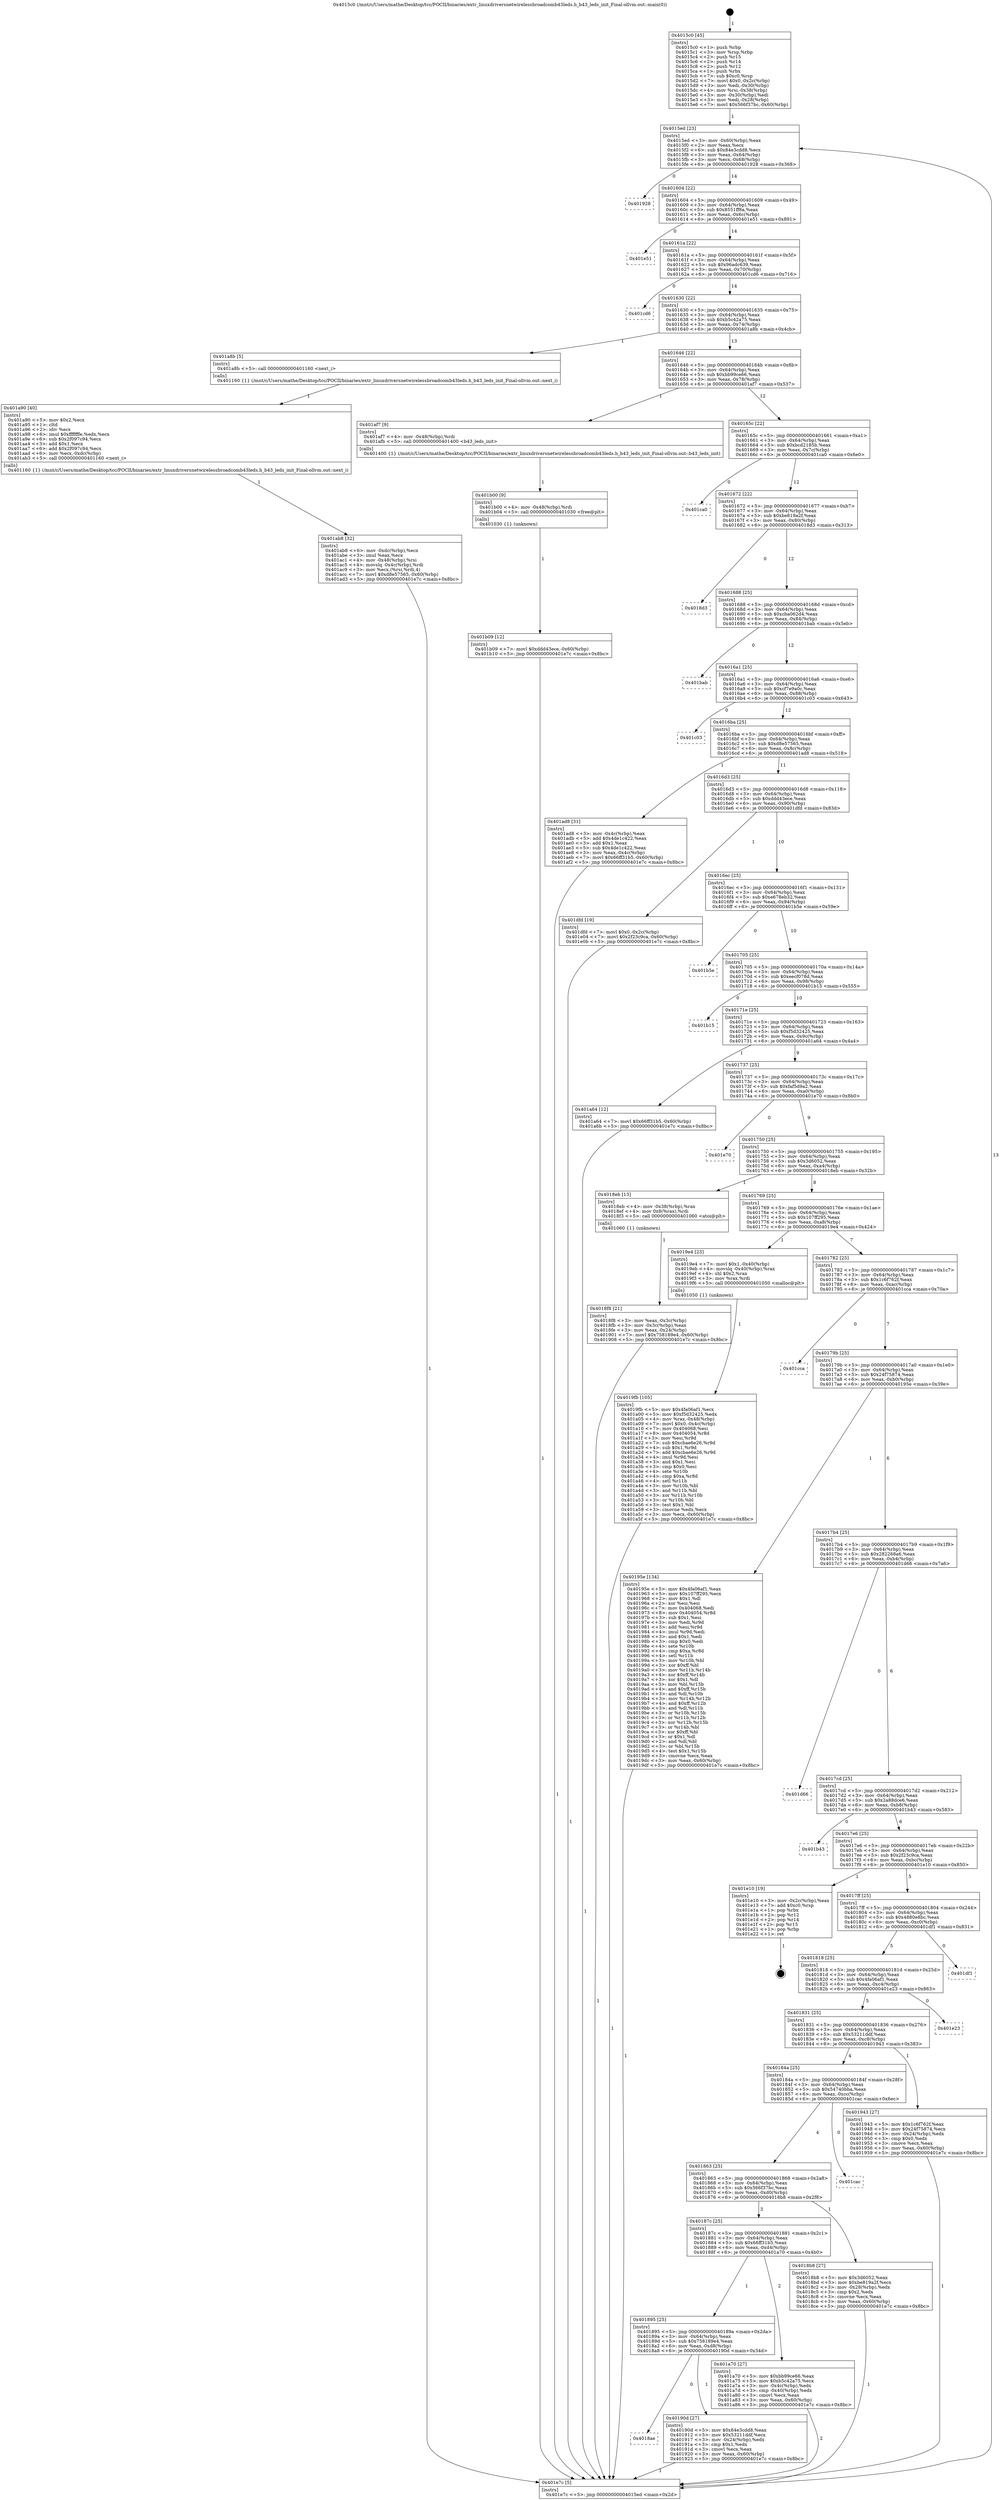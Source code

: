 digraph "0x4015c0" {
  label = "0x4015c0 (/mnt/c/Users/mathe/Desktop/tcc/POCII/binaries/extr_linuxdriversnetwirelessbroadcomb43leds.h_b43_leds_init_Final-ollvm.out::main(0))"
  labelloc = "t"
  node[shape=record]

  Entry [label="",width=0.3,height=0.3,shape=circle,fillcolor=black,style=filled]
  "0x4015ed" [label="{
     0x4015ed [23]\l
     | [instrs]\l
     &nbsp;&nbsp;0x4015ed \<+3\>: mov -0x60(%rbp),%eax\l
     &nbsp;&nbsp;0x4015f0 \<+2\>: mov %eax,%ecx\l
     &nbsp;&nbsp;0x4015f2 \<+6\>: sub $0x84e3cdd8,%ecx\l
     &nbsp;&nbsp;0x4015f8 \<+3\>: mov %eax,-0x64(%rbp)\l
     &nbsp;&nbsp;0x4015fb \<+3\>: mov %ecx,-0x68(%rbp)\l
     &nbsp;&nbsp;0x4015fe \<+6\>: je 0000000000401928 \<main+0x368\>\l
  }"]
  "0x401928" [label="{
     0x401928\l
  }", style=dashed]
  "0x401604" [label="{
     0x401604 [22]\l
     | [instrs]\l
     &nbsp;&nbsp;0x401604 \<+5\>: jmp 0000000000401609 \<main+0x49\>\l
     &nbsp;&nbsp;0x401609 \<+3\>: mov -0x64(%rbp),%eax\l
     &nbsp;&nbsp;0x40160c \<+5\>: sub $0x8551ff8a,%eax\l
     &nbsp;&nbsp;0x401611 \<+3\>: mov %eax,-0x6c(%rbp)\l
     &nbsp;&nbsp;0x401614 \<+6\>: je 0000000000401e51 \<main+0x891\>\l
  }"]
  Exit [label="",width=0.3,height=0.3,shape=circle,fillcolor=black,style=filled,peripheries=2]
  "0x401e51" [label="{
     0x401e51\l
  }", style=dashed]
  "0x40161a" [label="{
     0x40161a [22]\l
     | [instrs]\l
     &nbsp;&nbsp;0x40161a \<+5\>: jmp 000000000040161f \<main+0x5f\>\l
     &nbsp;&nbsp;0x40161f \<+3\>: mov -0x64(%rbp),%eax\l
     &nbsp;&nbsp;0x401622 \<+5\>: sub $0x96adc639,%eax\l
     &nbsp;&nbsp;0x401627 \<+3\>: mov %eax,-0x70(%rbp)\l
     &nbsp;&nbsp;0x40162a \<+6\>: je 0000000000401cd6 \<main+0x716\>\l
  }"]
  "0x401b09" [label="{
     0x401b09 [12]\l
     | [instrs]\l
     &nbsp;&nbsp;0x401b09 \<+7\>: movl $0xddd43ece,-0x60(%rbp)\l
     &nbsp;&nbsp;0x401b10 \<+5\>: jmp 0000000000401e7c \<main+0x8bc\>\l
  }"]
  "0x401cd6" [label="{
     0x401cd6\l
  }", style=dashed]
  "0x401630" [label="{
     0x401630 [22]\l
     | [instrs]\l
     &nbsp;&nbsp;0x401630 \<+5\>: jmp 0000000000401635 \<main+0x75\>\l
     &nbsp;&nbsp;0x401635 \<+3\>: mov -0x64(%rbp),%eax\l
     &nbsp;&nbsp;0x401638 \<+5\>: sub $0xb5c42a75,%eax\l
     &nbsp;&nbsp;0x40163d \<+3\>: mov %eax,-0x74(%rbp)\l
     &nbsp;&nbsp;0x401640 \<+6\>: je 0000000000401a8b \<main+0x4cb\>\l
  }"]
  "0x401b00" [label="{
     0x401b00 [9]\l
     | [instrs]\l
     &nbsp;&nbsp;0x401b00 \<+4\>: mov -0x48(%rbp),%rdi\l
     &nbsp;&nbsp;0x401b04 \<+5\>: call 0000000000401030 \<free@plt\>\l
     | [calls]\l
     &nbsp;&nbsp;0x401030 \{1\} (unknown)\l
  }"]
  "0x401a8b" [label="{
     0x401a8b [5]\l
     | [instrs]\l
     &nbsp;&nbsp;0x401a8b \<+5\>: call 0000000000401160 \<next_i\>\l
     | [calls]\l
     &nbsp;&nbsp;0x401160 \{1\} (/mnt/c/Users/mathe/Desktop/tcc/POCII/binaries/extr_linuxdriversnetwirelessbroadcomb43leds.h_b43_leds_init_Final-ollvm.out::next_i)\l
  }"]
  "0x401646" [label="{
     0x401646 [22]\l
     | [instrs]\l
     &nbsp;&nbsp;0x401646 \<+5\>: jmp 000000000040164b \<main+0x8b\>\l
     &nbsp;&nbsp;0x40164b \<+3\>: mov -0x64(%rbp),%eax\l
     &nbsp;&nbsp;0x40164e \<+5\>: sub $0xbb99ce66,%eax\l
     &nbsp;&nbsp;0x401653 \<+3\>: mov %eax,-0x78(%rbp)\l
     &nbsp;&nbsp;0x401656 \<+6\>: je 0000000000401af7 \<main+0x537\>\l
  }"]
  "0x401ab8" [label="{
     0x401ab8 [32]\l
     | [instrs]\l
     &nbsp;&nbsp;0x401ab8 \<+6\>: mov -0xdc(%rbp),%ecx\l
     &nbsp;&nbsp;0x401abe \<+3\>: imul %eax,%ecx\l
     &nbsp;&nbsp;0x401ac1 \<+4\>: mov -0x48(%rbp),%rsi\l
     &nbsp;&nbsp;0x401ac5 \<+4\>: movslq -0x4c(%rbp),%rdi\l
     &nbsp;&nbsp;0x401ac9 \<+3\>: mov %ecx,(%rsi,%rdi,4)\l
     &nbsp;&nbsp;0x401acc \<+7\>: movl $0xd8e57565,-0x60(%rbp)\l
     &nbsp;&nbsp;0x401ad3 \<+5\>: jmp 0000000000401e7c \<main+0x8bc\>\l
  }"]
  "0x401af7" [label="{
     0x401af7 [9]\l
     | [instrs]\l
     &nbsp;&nbsp;0x401af7 \<+4\>: mov -0x48(%rbp),%rdi\l
     &nbsp;&nbsp;0x401afb \<+5\>: call 0000000000401400 \<b43_leds_init\>\l
     | [calls]\l
     &nbsp;&nbsp;0x401400 \{1\} (/mnt/c/Users/mathe/Desktop/tcc/POCII/binaries/extr_linuxdriversnetwirelessbroadcomb43leds.h_b43_leds_init_Final-ollvm.out::b43_leds_init)\l
  }"]
  "0x40165c" [label="{
     0x40165c [22]\l
     | [instrs]\l
     &nbsp;&nbsp;0x40165c \<+5\>: jmp 0000000000401661 \<main+0xa1\>\l
     &nbsp;&nbsp;0x401661 \<+3\>: mov -0x64(%rbp),%eax\l
     &nbsp;&nbsp;0x401664 \<+5\>: sub $0xbcd2185b,%eax\l
     &nbsp;&nbsp;0x401669 \<+3\>: mov %eax,-0x7c(%rbp)\l
     &nbsp;&nbsp;0x40166c \<+6\>: je 0000000000401ca0 \<main+0x6e0\>\l
  }"]
  "0x401a90" [label="{
     0x401a90 [40]\l
     | [instrs]\l
     &nbsp;&nbsp;0x401a90 \<+5\>: mov $0x2,%ecx\l
     &nbsp;&nbsp;0x401a95 \<+1\>: cltd\l
     &nbsp;&nbsp;0x401a96 \<+2\>: idiv %ecx\l
     &nbsp;&nbsp;0x401a98 \<+6\>: imul $0xfffffffe,%edx,%ecx\l
     &nbsp;&nbsp;0x401a9e \<+6\>: sub $0x2f097c94,%ecx\l
     &nbsp;&nbsp;0x401aa4 \<+3\>: add $0x1,%ecx\l
     &nbsp;&nbsp;0x401aa7 \<+6\>: add $0x2f097c94,%ecx\l
     &nbsp;&nbsp;0x401aad \<+6\>: mov %ecx,-0xdc(%rbp)\l
     &nbsp;&nbsp;0x401ab3 \<+5\>: call 0000000000401160 \<next_i\>\l
     | [calls]\l
     &nbsp;&nbsp;0x401160 \{1\} (/mnt/c/Users/mathe/Desktop/tcc/POCII/binaries/extr_linuxdriversnetwirelessbroadcomb43leds.h_b43_leds_init_Final-ollvm.out::next_i)\l
  }"]
  "0x401ca0" [label="{
     0x401ca0\l
  }", style=dashed]
  "0x401672" [label="{
     0x401672 [22]\l
     | [instrs]\l
     &nbsp;&nbsp;0x401672 \<+5\>: jmp 0000000000401677 \<main+0xb7\>\l
     &nbsp;&nbsp;0x401677 \<+3\>: mov -0x64(%rbp),%eax\l
     &nbsp;&nbsp;0x40167a \<+5\>: sub $0xbe819a2f,%eax\l
     &nbsp;&nbsp;0x40167f \<+3\>: mov %eax,-0x80(%rbp)\l
     &nbsp;&nbsp;0x401682 \<+6\>: je 00000000004018d3 \<main+0x313\>\l
  }"]
  "0x4019fb" [label="{
     0x4019fb [105]\l
     | [instrs]\l
     &nbsp;&nbsp;0x4019fb \<+5\>: mov $0x4fa06af1,%ecx\l
     &nbsp;&nbsp;0x401a00 \<+5\>: mov $0xf5d32425,%edx\l
     &nbsp;&nbsp;0x401a05 \<+4\>: mov %rax,-0x48(%rbp)\l
     &nbsp;&nbsp;0x401a09 \<+7\>: movl $0x0,-0x4c(%rbp)\l
     &nbsp;&nbsp;0x401a10 \<+7\>: mov 0x404068,%esi\l
     &nbsp;&nbsp;0x401a17 \<+8\>: mov 0x404054,%r8d\l
     &nbsp;&nbsp;0x401a1f \<+3\>: mov %esi,%r9d\l
     &nbsp;&nbsp;0x401a22 \<+7\>: sub $0xcbae6e26,%r9d\l
     &nbsp;&nbsp;0x401a29 \<+4\>: sub $0x1,%r9d\l
     &nbsp;&nbsp;0x401a2d \<+7\>: add $0xcbae6e26,%r9d\l
     &nbsp;&nbsp;0x401a34 \<+4\>: imul %r9d,%esi\l
     &nbsp;&nbsp;0x401a38 \<+3\>: and $0x1,%esi\l
     &nbsp;&nbsp;0x401a3b \<+3\>: cmp $0x0,%esi\l
     &nbsp;&nbsp;0x401a3e \<+4\>: sete %r10b\l
     &nbsp;&nbsp;0x401a42 \<+4\>: cmp $0xa,%r8d\l
     &nbsp;&nbsp;0x401a46 \<+4\>: setl %r11b\l
     &nbsp;&nbsp;0x401a4a \<+3\>: mov %r10b,%bl\l
     &nbsp;&nbsp;0x401a4d \<+3\>: and %r11b,%bl\l
     &nbsp;&nbsp;0x401a50 \<+3\>: xor %r11b,%r10b\l
     &nbsp;&nbsp;0x401a53 \<+3\>: or %r10b,%bl\l
     &nbsp;&nbsp;0x401a56 \<+3\>: test $0x1,%bl\l
     &nbsp;&nbsp;0x401a59 \<+3\>: cmovne %edx,%ecx\l
     &nbsp;&nbsp;0x401a5c \<+3\>: mov %ecx,-0x60(%rbp)\l
     &nbsp;&nbsp;0x401a5f \<+5\>: jmp 0000000000401e7c \<main+0x8bc\>\l
  }"]
  "0x4018d3" [label="{
     0x4018d3\l
  }", style=dashed]
  "0x401688" [label="{
     0x401688 [25]\l
     | [instrs]\l
     &nbsp;&nbsp;0x401688 \<+5\>: jmp 000000000040168d \<main+0xcd\>\l
     &nbsp;&nbsp;0x40168d \<+3\>: mov -0x64(%rbp),%eax\l
     &nbsp;&nbsp;0x401690 \<+5\>: sub $0xcba062d4,%eax\l
     &nbsp;&nbsp;0x401695 \<+6\>: mov %eax,-0x84(%rbp)\l
     &nbsp;&nbsp;0x40169b \<+6\>: je 0000000000401bab \<main+0x5eb\>\l
  }"]
  "0x4018ae" [label="{
     0x4018ae\l
  }", style=dashed]
  "0x401bab" [label="{
     0x401bab\l
  }", style=dashed]
  "0x4016a1" [label="{
     0x4016a1 [25]\l
     | [instrs]\l
     &nbsp;&nbsp;0x4016a1 \<+5\>: jmp 00000000004016a6 \<main+0xe6\>\l
     &nbsp;&nbsp;0x4016a6 \<+3\>: mov -0x64(%rbp),%eax\l
     &nbsp;&nbsp;0x4016a9 \<+5\>: sub $0xcf7e9a0c,%eax\l
     &nbsp;&nbsp;0x4016ae \<+6\>: mov %eax,-0x88(%rbp)\l
     &nbsp;&nbsp;0x4016b4 \<+6\>: je 0000000000401c03 \<main+0x643\>\l
  }"]
  "0x40190d" [label="{
     0x40190d [27]\l
     | [instrs]\l
     &nbsp;&nbsp;0x40190d \<+5\>: mov $0x84e3cdd8,%eax\l
     &nbsp;&nbsp;0x401912 \<+5\>: mov $0x53211ddf,%ecx\l
     &nbsp;&nbsp;0x401917 \<+3\>: mov -0x24(%rbp),%edx\l
     &nbsp;&nbsp;0x40191a \<+3\>: cmp $0x1,%edx\l
     &nbsp;&nbsp;0x40191d \<+3\>: cmovl %ecx,%eax\l
     &nbsp;&nbsp;0x401920 \<+3\>: mov %eax,-0x60(%rbp)\l
     &nbsp;&nbsp;0x401923 \<+5\>: jmp 0000000000401e7c \<main+0x8bc\>\l
  }"]
  "0x401c03" [label="{
     0x401c03\l
  }", style=dashed]
  "0x4016ba" [label="{
     0x4016ba [25]\l
     | [instrs]\l
     &nbsp;&nbsp;0x4016ba \<+5\>: jmp 00000000004016bf \<main+0xff\>\l
     &nbsp;&nbsp;0x4016bf \<+3\>: mov -0x64(%rbp),%eax\l
     &nbsp;&nbsp;0x4016c2 \<+5\>: sub $0xd8e57565,%eax\l
     &nbsp;&nbsp;0x4016c7 \<+6\>: mov %eax,-0x8c(%rbp)\l
     &nbsp;&nbsp;0x4016cd \<+6\>: je 0000000000401ad8 \<main+0x518\>\l
  }"]
  "0x401895" [label="{
     0x401895 [25]\l
     | [instrs]\l
     &nbsp;&nbsp;0x401895 \<+5\>: jmp 000000000040189a \<main+0x2da\>\l
     &nbsp;&nbsp;0x40189a \<+3\>: mov -0x64(%rbp),%eax\l
     &nbsp;&nbsp;0x40189d \<+5\>: sub $0x758189e4,%eax\l
     &nbsp;&nbsp;0x4018a2 \<+6\>: mov %eax,-0xd8(%rbp)\l
     &nbsp;&nbsp;0x4018a8 \<+6\>: je 000000000040190d \<main+0x34d\>\l
  }"]
  "0x401ad8" [label="{
     0x401ad8 [31]\l
     | [instrs]\l
     &nbsp;&nbsp;0x401ad8 \<+3\>: mov -0x4c(%rbp),%eax\l
     &nbsp;&nbsp;0x401adb \<+5\>: add $0x4de1c422,%eax\l
     &nbsp;&nbsp;0x401ae0 \<+3\>: add $0x1,%eax\l
     &nbsp;&nbsp;0x401ae3 \<+5\>: sub $0x4de1c422,%eax\l
     &nbsp;&nbsp;0x401ae8 \<+3\>: mov %eax,-0x4c(%rbp)\l
     &nbsp;&nbsp;0x401aeb \<+7\>: movl $0x66ff31b5,-0x60(%rbp)\l
     &nbsp;&nbsp;0x401af2 \<+5\>: jmp 0000000000401e7c \<main+0x8bc\>\l
  }"]
  "0x4016d3" [label="{
     0x4016d3 [25]\l
     | [instrs]\l
     &nbsp;&nbsp;0x4016d3 \<+5\>: jmp 00000000004016d8 \<main+0x118\>\l
     &nbsp;&nbsp;0x4016d8 \<+3\>: mov -0x64(%rbp),%eax\l
     &nbsp;&nbsp;0x4016db \<+5\>: sub $0xddd43ece,%eax\l
     &nbsp;&nbsp;0x4016e0 \<+6\>: mov %eax,-0x90(%rbp)\l
     &nbsp;&nbsp;0x4016e6 \<+6\>: je 0000000000401dfd \<main+0x83d\>\l
  }"]
  "0x401a70" [label="{
     0x401a70 [27]\l
     | [instrs]\l
     &nbsp;&nbsp;0x401a70 \<+5\>: mov $0xbb99ce66,%eax\l
     &nbsp;&nbsp;0x401a75 \<+5\>: mov $0xb5c42a75,%ecx\l
     &nbsp;&nbsp;0x401a7a \<+3\>: mov -0x4c(%rbp),%edx\l
     &nbsp;&nbsp;0x401a7d \<+3\>: cmp -0x40(%rbp),%edx\l
     &nbsp;&nbsp;0x401a80 \<+3\>: cmovl %ecx,%eax\l
     &nbsp;&nbsp;0x401a83 \<+3\>: mov %eax,-0x60(%rbp)\l
     &nbsp;&nbsp;0x401a86 \<+5\>: jmp 0000000000401e7c \<main+0x8bc\>\l
  }"]
  "0x401dfd" [label="{
     0x401dfd [19]\l
     | [instrs]\l
     &nbsp;&nbsp;0x401dfd \<+7\>: movl $0x0,-0x2c(%rbp)\l
     &nbsp;&nbsp;0x401e04 \<+7\>: movl $0x2f23c9ca,-0x60(%rbp)\l
     &nbsp;&nbsp;0x401e0b \<+5\>: jmp 0000000000401e7c \<main+0x8bc\>\l
  }"]
  "0x4016ec" [label="{
     0x4016ec [25]\l
     | [instrs]\l
     &nbsp;&nbsp;0x4016ec \<+5\>: jmp 00000000004016f1 \<main+0x131\>\l
     &nbsp;&nbsp;0x4016f1 \<+3\>: mov -0x64(%rbp),%eax\l
     &nbsp;&nbsp;0x4016f4 \<+5\>: sub $0xe678eb32,%eax\l
     &nbsp;&nbsp;0x4016f9 \<+6\>: mov %eax,-0x94(%rbp)\l
     &nbsp;&nbsp;0x4016ff \<+6\>: je 0000000000401b5e \<main+0x59e\>\l
  }"]
  "0x4018f8" [label="{
     0x4018f8 [21]\l
     | [instrs]\l
     &nbsp;&nbsp;0x4018f8 \<+3\>: mov %eax,-0x3c(%rbp)\l
     &nbsp;&nbsp;0x4018fb \<+3\>: mov -0x3c(%rbp),%eax\l
     &nbsp;&nbsp;0x4018fe \<+3\>: mov %eax,-0x24(%rbp)\l
     &nbsp;&nbsp;0x401901 \<+7\>: movl $0x758189e4,-0x60(%rbp)\l
     &nbsp;&nbsp;0x401908 \<+5\>: jmp 0000000000401e7c \<main+0x8bc\>\l
  }"]
  "0x401b5e" [label="{
     0x401b5e\l
  }", style=dashed]
  "0x401705" [label="{
     0x401705 [25]\l
     | [instrs]\l
     &nbsp;&nbsp;0x401705 \<+5\>: jmp 000000000040170a \<main+0x14a\>\l
     &nbsp;&nbsp;0x40170a \<+3\>: mov -0x64(%rbp),%eax\l
     &nbsp;&nbsp;0x40170d \<+5\>: sub $0xeecf078d,%eax\l
     &nbsp;&nbsp;0x401712 \<+6\>: mov %eax,-0x98(%rbp)\l
     &nbsp;&nbsp;0x401718 \<+6\>: je 0000000000401b15 \<main+0x555\>\l
  }"]
  "0x4015c0" [label="{
     0x4015c0 [45]\l
     | [instrs]\l
     &nbsp;&nbsp;0x4015c0 \<+1\>: push %rbp\l
     &nbsp;&nbsp;0x4015c1 \<+3\>: mov %rsp,%rbp\l
     &nbsp;&nbsp;0x4015c4 \<+2\>: push %r15\l
     &nbsp;&nbsp;0x4015c6 \<+2\>: push %r14\l
     &nbsp;&nbsp;0x4015c8 \<+2\>: push %r12\l
     &nbsp;&nbsp;0x4015ca \<+1\>: push %rbx\l
     &nbsp;&nbsp;0x4015cb \<+7\>: sub $0xc0,%rsp\l
     &nbsp;&nbsp;0x4015d2 \<+7\>: movl $0x0,-0x2c(%rbp)\l
     &nbsp;&nbsp;0x4015d9 \<+3\>: mov %edi,-0x30(%rbp)\l
     &nbsp;&nbsp;0x4015dc \<+4\>: mov %rsi,-0x38(%rbp)\l
     &nbsp;&nbsp;0x4015e0 \<+3\>: mov -0x30(%rbp),%edi\l
     &nbsp;&nbsp;0x4015e3 \<+3\>: mov %edi,-0x28(%rbp)\l
     &nbsp;&nbsp;0x4015e6 \<+7\>: movl $0x566f37bc,-0x60(%rbp)\l
  }"]
  "0x401b15" [label="{
     0x401b15\l
  }", style=dashed]
  "0x40171e" [label="{
     0x40171e [25]\l
     | [instrs]\l
     &nbsp;&nbsp;0x40171e \<+5\>: jmp 0000000000401723 \<main+0x163\>\l
     &nbsp;&nbsp;0x401723 \<+3\>: mov -0x64(%rbp),%eax\l
     &nbsp;&nbsp;0x401726 \<+5\>: sub $0xf5d32425,%eax\l
     &nbsp;&nbsp;0x40172b \<+6\>: mov %eax,-0x9c(%rbp)\l
     &nbsp;&nbsp;0x401731 \<+6\>: je 0000000000401a64 \<main+0x4a4\>\l
  }"]
  "0x401e7c" [label="{
     0x401e7c [5]\l
     | [instrs]\l
     &nbsp;&nbsp;0x401e7c \<+5\>: jmp 00000000004015ed \<main+0x2d\>\l
  }"]
  "0x401a64" [label="{
     0x401a64 [12]\l
     | [instrs]\l
     &nbsp;&nbsp;0x401a64 \<+7\>: movl $0x66ff31b5,-0x60(%rbp)\l
     &nbsp;&nbsp;0x401a6b \<+5\>: jmp 0000000000401e7c \<main+0x8bc\>\l
  }"]
  "0x401737" [label="{
     0x401737 [25]\l
     | [instrs]\l
     &nbsp;&nbsp;0x401737 \<+5\>: jmp 000000000040173c \<main+0x17c\>\l
     &nbsp;&nbsp;0x40173c \<+3\>: mov -0x64(%rbp),%eax\l
     &nbsp;&nbsp;0x40173f \<+5\>: sub $0xfaf5d9a2,%eax\l
     &nbsp;&nbsp;0x401744 \<+6\>: mov %eax,-0xa0(%rbp)\l
     &nbsp;&nbsp;0x40174a \<+6\>: je 0000000000401e70 \<main+0x8b0\>\l
  }"]
  "0x40187c" [label="{
     0x40187c [25]\l
     | [instrs]\l
     &nbsp;&nbsp;0x40187c \<+5\>: jmp 0000000000401881 \<main+0x2c1\>\l
     &nbsp;&nbsp;0x401881 \<+3\>: mov -0x64(%rbp),%eax\l
     &nbsp;&nbsp;0x401884 \<+5\>: sub $0x66ff31b5,%eax\l
     &nbsp;&nbsp;0x401889 \<+6\>: mov %eax,-0xd4(%rbp)\l
     &nbsp;&nbsp;0x40188f \<+6\>: je 0000000000401a70 \<main+0x4b0\>\l
  }"]
  "0x401e70" [label="{
     0x401e70\l
  }", style=dashed]
  "0x401750" [label="{
     0x401750 [25]\l
     | [instrs]\l
     &nbsp;&nbsp;0x401750 \<+5\>: jmp 0000000000401755 \<main+0x195\>\l
     &nbsp;&nbsp;0x401755 \<+3\>: mov -0x64(%rbp),%eax\l
     &nbsp;&nbsp;0x401758 \<+5\>: sub $0x3d6052,%eax\l
     &nbsp;&nbsp;0x40175d \<+6\>: mov %eax,-0xa4(%rbp)\l
     &nbsp;&nbsp;0x401763 \<+6\>: je 00000000004018eb \<main+0x32b\>\l
  }"]
  "0x4018b8" [label="{
     0x4018b8 [27]\l
     | [instrs]\l
     &nbsp;&nbsp;0x4018b8 \<+5\>: mov $0x3d6052,%eax\l
     &nbsp;&nbsp;0x4018bd \<+5\>: mov $0xbe819a2f,%ecx\l
     &nbsp;&nbsp;0x4018c2 \<+3\>: mov -0x28(%rbp),%edx\l
     &nbsp;&nbsp;0x4018c5 \<+3\>: cmp $0x2,%edx\l
     &nbsp;&nbsp;0x4018c8 \<+3\>: cmovne %ecx,%eax\l
     &nbsp;&nbsp;0x4018cb \<+3\>: mov %eax,-0x60(%rbp)\l
     &nbsp;&nbsp;0x4018ce \<+5\>: jmp 0000000000401e7c \<main+0x8bc\>\l
  }"]
  "0x4018eb" [label="{
     0x4018eb [13]\l
     | [instrs]\l
     &nbsp;&nbsp;0x4018eb \<+4\>: mov -0x38(%rbp),%rax\l
     &nbsp;&nbsp;0x4018ef \<+4\>: mov 0x8(%rax),%rdi\l
     &nbsp;&nbsp;0x4018f3 \<+5\>: call 0000000000401060 \<atoi@plt\>\l
     | [calls]\l
     &nbsp;&nbsp;0x401060 \{1\} (unknown)\l
  }"]
  "0x401769" [label="{
     0x401769 [25]\l
     | [instrs]\l
     &nbsp;&nbsp;0x401769 \<+5\>: jmp 000000000040176e \<main+0x1ae\>\l
     &nbsp;&nbsp;0x40176e \<+3\>: mov -0x64(%rbp),%eax\l
     &nbsp;&nbsp;0x401771 \<+5\>: sub $0x107ff295,%eax\l
     &nbsp;&nbsp;0x401776 \<+6\>: mov %eax,-0xa8(%rbp)\l
     &nbsp;&nbsp;0x40177c \<+6\>: je 00000000004019e4 \<main+0x424\>\l
  }"]
  "0x401863" [label="{
     0x401863 [25]\l
     | [instrs]\l
     &nbsp;&nbsp;0x401863 \<+5\>: jmp 0000000000401868 \<main+0x2a8\>\l
     &nbsp;&nbsp;0x401868 \<+3\>: mov -0x64(%rbp),%eax\l
     &nbsp;&nbsp;0x40186b \<+5\>: sub $0x566f37bc,%eax\l
     &nbsp;&nbsp;0x401870 \<+6\>: mov %eax,-0xd0(%rbp)\l
     &nbsp;&nbsp;0x401876 \<+6\>: je 00000000004018b8 \<main+0x2f8\>\l
  }"]
  "0x4019e4" [label="{
     0x4019e4 [23]\l
     | [instrs]\l
     &nbsp;&nbsp;0x4019e4 \<+7\>: movl $0x1,-0x40(%rbp)\l
     &nbsp;&nbsp;0x4019eb \<+4\>: movslq -0x40(%rbp),%rax\l
     &nbsp;&nbsp;0x4019ef \<+4\>: shl $0x2,%rax\l
     &nbsp;&nbsp;0x4019f3 \<+3\>: mov %rax,%rdi\l
     &nbsp;&nbsp;0x4019f6 \<+5\>: call 0000000000401050 \<malloc@plt\>\l
     | [calls]\l
     &nbsp;&nbsp;0x401050 \{1\} (unknown)\l
  }"]
  "0x401782" [label="{
     0x401782 [25]\l
     | [instrs]\l
     &nbsp;&nbsp;0x401782 \<+5\>: jmp 0000000000401787 \<main+0x1c7\>\l
     &nbsp;&nbsp;0x401787 \<+3\>: mov -0x64(%rbp),%eax\l
     &nbsp;&nbsp;0x40178a \<+5\>: sub $0x1c6f762f,%eax\l
     &nbsp;&nbsp;0x40178f \<+6\>: mov %eax,-0xac(%rbp)\l
     &nbsp;&nbsp;0x401795 \<+6\>: je 0000000000401cca \<main+0x70a\>\l
  }"]
  "0x401cac" [label="{
     0x401cac\l
  }", style=dashed]
  "0x401cca" [label="{
     0x401cca\l
  }", style=dashed]
  "0x40179b" [label="{
     0x40179b [25]\l
     | [instrs]\l
     &nbsp;&nbsp;0x40179b \<+5\>: jmp 00000000004017a0 \<main+0x1e0\>\l
     &nbsp;&nbsp;0x4017a0 \<+3\>: mov -0x64(%rbp),%eax\l
     &nbsp;&nbsp;0x4017a3 \<+5\>: sub $0x24f75874,%eax\l
     &nbsp;&nbsp;0x4017a8 \<+6\>: mov %eax,-0xb0(%rbp)\l
     &nbsp;&nbsp;0x4017ae \<+6\>: je 000000000040195e \<main+0x39e\>\l
  }"]
  "0x40184a" [label="{
     0x40184a [25]\l
     | [instrs]\l
     &nbsp;&nbsp;0x40184a \<+5\>: jmp 000000000040184f \<main+0x28f\>\l
     &nbsp;&nbsp;0x40184f \<+3\>: mov -0x64(%rbp),%eax\l
     &nbsp;&nbsp;0x401852 \<+5\>: sub $0x54740bba,%eax\l
     &nbsp;&nbsp;0x401857 \<+6\>: mov %eax,-0xcc(%rbp)\l
     &nbsp;&nbsp;0x40185d \<+6\>: je 0000000000401cac \<main+0x6ec\>\l
  }"]
  "0x40195e" [label="{
     0x40195e [134]\l
     | [instrs]\l
     &nbsp;&nbsp;0x40195e \<+5\>: mov $0x4fa06af1,%eax\l
     &nbsp;&nbsp;0x401963 \<+5\>: mov $0x107ff295,%ecx\l
     &nbsp;&nbsp;0x401968 \<+2\>: mov $0x1,%dl\l
     &nbsp;&nbsp;0x40196a \<+2\>: xor %esi,%esi\l
     &nbsp;&nbsp;0x40196c \<+7\>: mov 0x404068,%edi\l
     &nbsp;&nbsp;0x401973 \<+8\>: mov 0x404054,%r8d\l
     &nbsp;&nbsp;0x40197b \<+3\>: sub $0x1,%esi\l
     &nbsp;&nbsp;0x40197e \<+3\>: mov %edi,%r9d\l
     &nbsp;&nbsp;0x401981 \<+3\>: add %esi,%r9d\l
     &nbsp;&nbsp;0x401984 \<+4\>: imul %r9d,%edi\l
     &nbsp;&nbsp;0x401988 \<+3\>: and $0x1,%edi\l
     &nbsp;&nbsp;0x40198b \<+3\>: cmp $0x0,%edi\l
     &nbsp;&nbsp;0x40198e \<+4\>: sete %r10b\l
     &nbsp;&nbsp;0x401992 \<+4\>: cmp $0xa,%r8d\l
     &nbsp;&nbsp;0x401996 \<+4\>: setl %r11b\l
     &nbsp;&nbsp;0x40199a \<+3\>: mov %r10b,%bl\l
     &nbsp;&nbsp;0x40199d \<+3\>: xor $0xff,%bl\l
     &nbsp;&nbsp;0x4019a0 \<+3\>: mov %r11b,%r14b\l
     &nbsp;&nbsp;0x4019a3 \<+4\>: xor $0xff,%r14b\l
     &nbsp;&nbsp;0x4019a7 \<+3\>: xor $0x1,%dl\l
     &nbsp;&nbsp;0x4019aa \<+3\>: mov %bl,%r15b\l
     &nbsp;&nbsp;0x4019ad \<+4\>: and $0xff,%r15b\l
     &nbsp;&nbsp;0x4019b1 \<+3\>: and %dl,%r10b\l
     &nbsp;&nbsp;0x4019b4 \<+3\>: mov %r14b,%r12b\l
     &nbsp;&nbsp;0x4019b7 \<+4\>: and $0xff,%r12b\l
     &nbsp;&nbsp;0x4019bb \<+3\>: and %dl,%r11b\l
     &nbsp;&nbsp;0x4019be \<+3\>: or %r10b,%r15b\l
     &nbsp;&nbsp;0x4019c1 \<+3\>: or %r11b,%r12b\l
     &nbsp;&nbsp;0x4019c4 \<+3\>: xor %r12b,%r15b\l
     &nbsp;&nbsp;0x4019c7 \<+3\>: or %r14b,%bl\l
     &nbsp;&nbsp;0x4019ca \<+3\>: xor $0xff,%bl\l
     &nbsp;&nbsp;0x4019cd \<+3\>: or $0x1,%dl\l
     &nbsp;&nbsp;0x4019d0 \<+2\>: and %dl,%bl\l
     &nbsp;&nbsp;0x4019d2 \<+3\>: or %bl,%r15b\l
     &nbsp;&nbsp;0x4019d5 \<+4\>: test $0x1,%r15b\l
     &nbsp;&nbsp;0x4019d9 \<+3\>: cmovne %ecx,%eax\l
     &nbsp;&nbsp;0x4019dc \<+3\>: mov %eax,-0x60(%rbp)\l
     &nbsp;&nbsp;0x4019df \<+5\>: jmp 0000000000401e7c \<main+0x8bc\>\l
  }"]
  "0x4017b4" [label="{
     0x4017b4 [25]\l
     | [instrs]\l
     &nbsp;&nbsp;0x4017b4 \<+5\>: jmp 00000000004017b9 \<main+0x1f9\>\l
     &nbsp;&nbsp;0x4017b9 \<+3\>: mov -0x64(%rbp),%eax\l
     &nbsp;&nbsp;0x4017bc \<+5\>: sub $0x282268a6,%eax\l
     &nbsp;&nbsp;0x4017c1 \<+6\>: mov %eax,-0xb4(%rbp)\l
     &nbsp;&nbsp;0x4017c7 \<+6\>: je 0000000000401d66 \<main+0x7a6\>\l
  }"]
  "0x401943" [label="{
     0x401943 [27]\l
     | [instrs]\l
     &nbsp;&nbsp;0x401943 \<+5\>: mov $0x1c6f762f,%eax\l
     &nbsp;&nbsp;0x401948 \<+5\>: mov $0x24f75874,%ecx\l
     &nbsp;&nbsp;0x40194d \<+3\>: mov -0x24(%rbp),%edx\l
     &nbsp;&nbsp;0x401950 \<+3\>: cmp $0x0,%edx\l
     &nbsp;&nbsp;0x401953 \<+3\>: cmove %ecx,%eax\l
     &nbsp;&nbsp;0x401956 \<+3\>: mov %eax,-0x60(%rbp)\l
     &nbsp;&nbsp;0x401959 \<+5\>: jmp 0000000000401e7c \<main+0x8bc\>\l
  }"]
  "0x401d66" [label="{
     0x401d66\l
  }", style=dashed]
  "0x4017cd" [label="{
     0x4017cd [25]\l
     | [instrs]\l
     &nbsp;&nbsp;0x4017cd \<+5\>: jmp 00000000004017d2 \<main+0x212\>\l
     &nbsp;&nbsp;0x4017d2 \<+3\>: mov -0x64(%rbp),%eax\l
     &nbsp;&nbsp;0x4017d5 \<+5\>: sub $0x2a88dce6,%eax\l
     &nbsp;&nbsp;0x4017da \<+6\>: mov %eax,-0xb8(%rbp)\l
     &nbsp;&nbsp;0x4017e0 \<+6\>: je 0000000000401b43 \<main+0x583\>\l
  }"]
  "0x401831" [label="{
     0x401831 [25]\l
     | [instrs]\l
     &nbsp;&nbsp;0x401831 \<+5\>: jmp 0000000000401836 \<main+0x276\>\l
     &nbsp;&nbsp;0x401836 \<+3\>: mov -0x64(%rbp),%eax\l
     &nbsp;&nbsp;0x401839 \<+5\>: sub $0x53211ddf,%eax\l
     &nbsp;&nbsp;0x40183e \<+6\>: mov %eax,-0xc8(%rbp)\l
     &nbsp;&nbsp;0x401844 \<+6\>: je 0000000000401943 \<main+0x383\>\l
  }"]
  "0x401b43" [label="{
     0x401b43\l
  }", style=dashed]
  "0x4017e6" [label="{
     0x4017e6 [25]\l
     | [instrs]\l
     &nbsp;&nbsp;0x4017e6 \<+5\>: jmp 00000000004017eb \<main+0x22b\>\l
     &nbsp;&nbsp;0x4017eb \<+3\>: mov -0x64(%rbp),%eax\l
     &nbsp;&nbsp;0x4017ee \<+5\>: sub $0x2f23c9ca,%eax\l
     &nbsp;&nbsp;0x4017f3 \<+6\>: mov %eax,-0xbc(%rbp)\l
     &nbsp;&nbsp;0x4017f9 \<+6\>: je 0000000000401e10 \<main+0x850\>\l
  }"]
  "0x401e23" [label="{
     0x401e23\l
  }", style=dashed]
  "0x401e10" [label="{
     0x401e10 [19]\l
     | [instrs]\l
     &nbsp;&nbsp;0x401e10 \<+3\>: mov -0x2c(%rbp),%eax\l
     &nbsp;&nbsp;0x401e13 \<+7\>: add $0xc0,%rsp\l
     &nbsp;&nbsp;0x401e1a \<+1\>: pop %rbx\l
     &nbsp;&nbsp;0x401e1b \<+2\>: pop %r12\l
     &nbsp;&nbsp;0x401e1d \<+2\>: pop %r14\l
     &nbsp;&nbsp;0x401e1f \<+2\>: pop %r15\l
     &nbsp;&nbsp;0x401e21 \<+1\>: pop %rbp\l
     &nbsp;&nbsp;0x401e22 \<+1\>: ret\l
  }"]
  "0x4017ff" [label="{
     0x4017ff [25]\l
     | [instrs]\l
     &nbsp;&nbsp;0x4017ff \<+5\>: jmp 0000000000401804 \<main+0x244\>\l
     &nbsp;&nbsp;0x401804 \<+3\>: mov -0x64(%rbp),%eax\l
     &nbsp;&nbsp;0x401807 \<+5\>: sub $0x4880e8bc,%eax\l
     &nbsp;&nbsp;0x40180c \<+6\>: mov %eax,-0xc0(%rbp)\l
     &nbsp;&nbsp;0x401812 \<+6\>: je 0000000000401df1 \<main+0x831\>\l
  }"]
  "0x401818" [label="{
     0x401818 [25]\l
     | [instrs]\l
     &nbsp;&nbsp;0x401818 \<+5\>: jmp 000000000040181d \<main+0x25d\>\l
     &nbsp;&nbsp;0x40181d \<+3\>: mov -0x64(%rbp),%eax\l
     &nbsp;&nbsp;0x401820 \<+5\>: sub $0x4fa06af1,%eax\l
     &nbsp;&nbsp;0x401825 \<+6\>: mov %eax,-0xc4(%rbp)\l
     &nbsp;&nbsp;0x40182b \<+6\>: je 0000000000401e23 \<main+0x863\>\l
  }"]
  "0x401df1" [label="{
     0x401df1\l
  }", style=dashed]
  Entry -> "0x4015c0" [label=" 1"]
  "0x4015ed" -> "0x401928" [label=" 0"]
  "0x4015ed" -> "0x401604" [label=" 14"]
  "0x401e10" -> Exit [label=" 1"]
  "0x401604" -> "0x401e51" [label=" 0"]
  "0x401604" -> "0x40161a" [label=" 14"]
  "0x401dfd" -> "0x401e7c" [label=" 1"]
  "0x40161a" -> "0x401cd6" [label=" 0"]
  "0x40161a" -> "0x401630" [label=" 14"]
  "0x401b09" -> "0x401e7c" [label=" 1"]
  "0x401630" -> "0x401a8b" [label=" 1"]
  "0x401630" -> "0x401646" [label=" 13"]
  "0x401b00" -> "0x401b09" [label=" 1"]
  "0x401646" -> "0x401af7" [label=" 1"]
  "0x401646" -> "0x40165c" [label=" 12"]
  "0x401af7" -> "0x401b00" [label=" 1"]
  "0x40165c" -> "0x401ca0" [label=" 0"]
  "0x40165c" -> "0x401672" [label=" 12"]
  "0x401ad8" -> "0x401e7c" [label=" 1"]
  "0x401672" -> "0x4018d3" [label=" 0"]
  "0x401672" -> "0x401688" [label=" 12"]
  "0x401ab8" -> "0x401e7c" [label=" 1"]
  "0x401688" -> "0x401bab" [label=" 0"]
  "0x401688" -> "0x4016a1" [label=" 12"]
  "0x401a90" -> "0x401ab8" [label=" 1"]
  "0x4016a1" -> "0x401c03" [label=" 0"]
  "0x4016a1" -> "0x4016ba" [label=" 12"]
  "0x401a8b" -> "0x401a90" [label=" 1"]
  "0x4016ba" -> "0x401ad8" [label=" 1"]
  "0x4016ba" -> "0x4016d3" [label=" 11"]
  "0x401a64" -> "0x401e7c" [label=" 1"]
  "0x4016d3" -> "0x401dfd" [label=" 1"]
  "0x4016d3" -> "0x4016ec" [label=" 10"]
  "0x4019fb" -> "0x401e7c" [label=" 1"]
  "0x4016ec" -> "0x401b5e" [label=" 0"]
  "0x4016ec" -> "0x401705" [label=" 10"]
  "0x40195e" -> "0x401e7c" [label=" 1"]
  "0x401705" -> "0x401b15" [label=" 0"]
  "0x401705" -> "0x40171e" [label=" 10"]
  "0x401943" -> "0x401e7c" [label=" 1"]
  "0x40171e" -> "0x401a64" [label=" 1"]
  "0x40171e" -> "0x401737" [label=" 9"]
  "0x40190d" -> "0x401e7c" [label=" 1"]
  "0x401737" -> "0x401e70" [label=" 0"]
  "0x401737" -> "0x401750" [label=" 9"]
  "0x401895" -> "0x4018ae" [label=" 0"]
  "0x401750" -> "0x4018eb" [label=" 1"]
  "0x401750" -> "0x401769" [label=" 8"]
  "0x401895" -> "0x40190d" [label=" 1"]
  "0x401769" -> "0x4019e4" [label=" 1"]
  "0x401769" -> "0x401782" [label=" 7"]
  "0x40187c" -> "0x401895" [label=" 1"]
  "0x401782" -> "0x401cca" [label=" 0"]
  "0x401782" -> "0x40179b" [label=" 7"]
  "0x40187c" -> "0x401a70" [label=" 2"]
  "0x40179b" -> "0x40195e" [label=" 1"]
  "0x40179b" -> "0x4017b4" [label=" 6"]
  "0x4018f8" -> "0x401e7c" [label=" 1"]
  "0x4017b4" -> "0x401d66" [label=" 0"]
  "0x4017b4" -> "0x4017cd" [label=" 6"]
  "0x4018eb" -> "0x4018f8" [label=" 1"]
  "0x4017cd" -> "0x401b43" [label=" 0"]
  "0x4017cd" -> "0x4017e6" [label=" 6"]
  "0x4015c0" -> "0x4015ed" [label=" 1"]
  "0x4017e6" -> "0x401e10" [label=" 1"]
  "0x4017e6" -> "0x4017ff" [label=" 5"]
  "0x4018b8" -> "0x401e7c" [label=" 1"]
  "0x4017ff" -> "0x401df1" [label=" 0"]
  "0x4017ff" -> "0x401818" [label=" 5"]
  "0x401863" -> "0x40187c" [label=" 3"]
  "0x401818" -> "0x401e23" [label=" 0"]
  "0x401818" -> "0x401831" [label=" 5"]
  "0x401e7c" -> "0x4015ed" [label=" 13"]
  "0x401831" -> "0x401943" [label=" 1"]
  "0x401831" -> "0x40184a" [label=" 4"]
  "0x4019e4" -> "0x4019fb" [label=" 1"]
  "0x40184a" -> "0x401cac" [label=" 0"]
  "0x40184a" -> "0x401863" [label=" 4"]
  "0x401a70" -> "0x401e7c" [label=" 2"]
  "0x401863" -> "0x4018b8" [label=" 1"]
}
